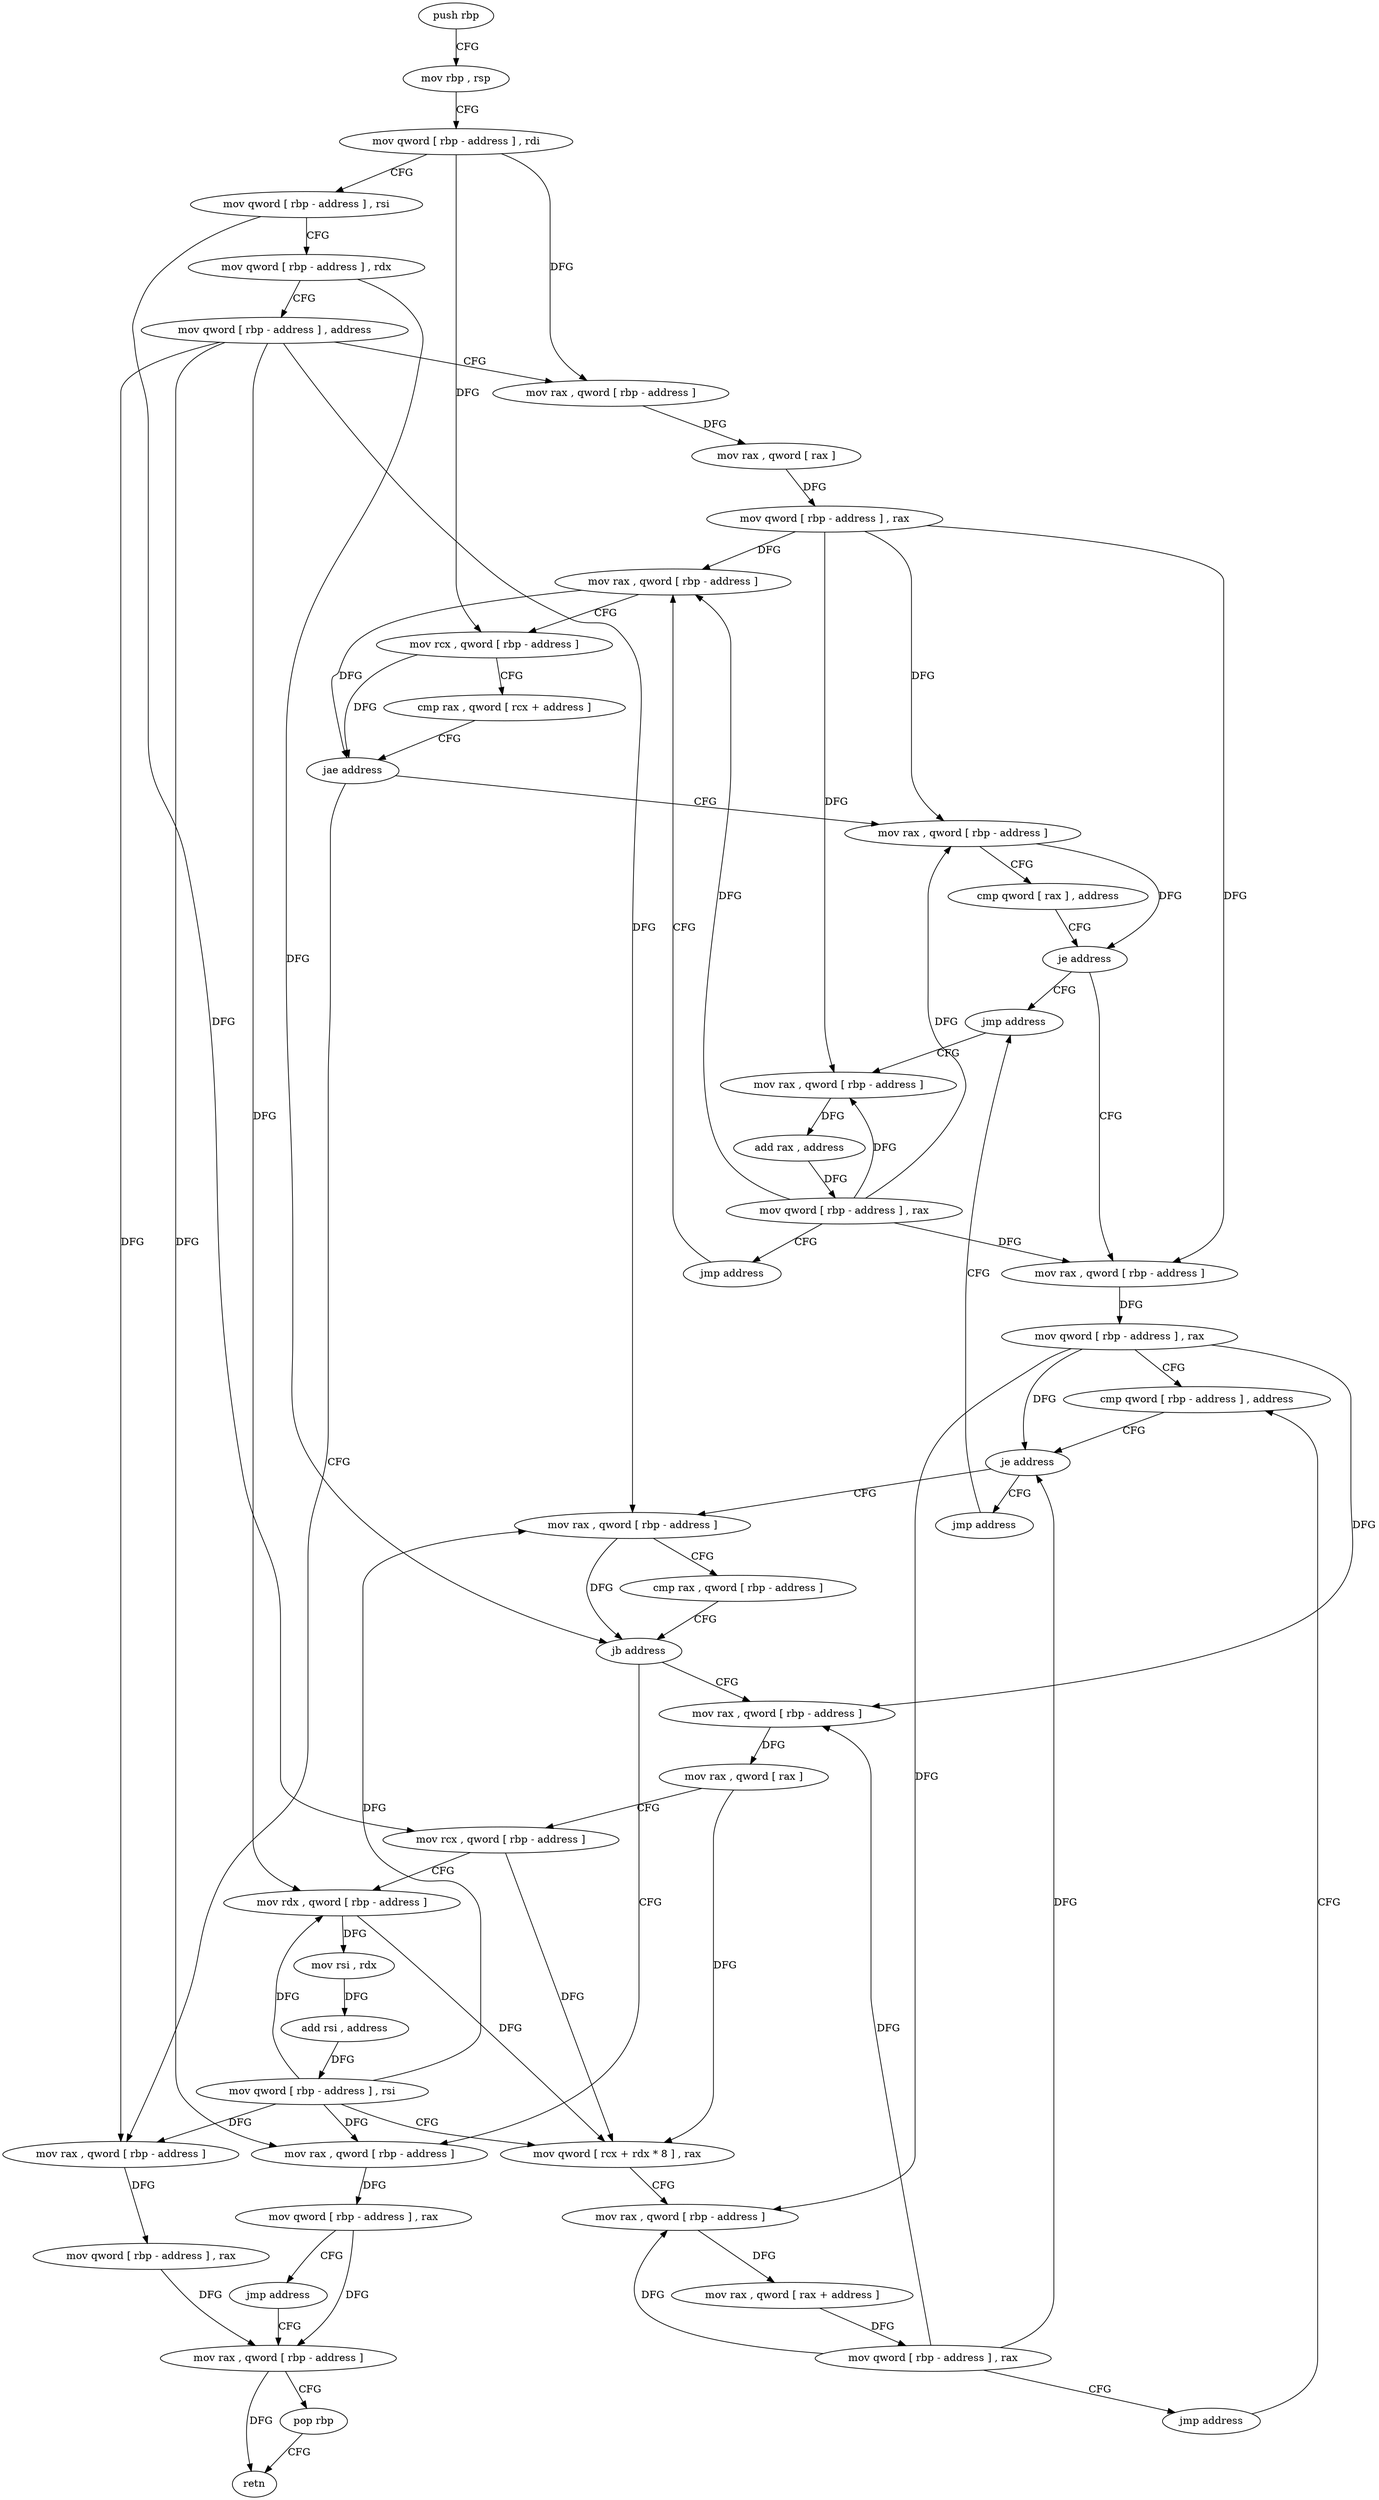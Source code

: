 digraph "func" {
"4232960" [label = "push rbp" ]
"4232961" [label = "mov rbp , rsp" ]
"4232964" [label = "mov qword [ rbp - address ] , rdi" ]
"4232968" [label = "mov qword [ rbp - address ] , rsi" ]
"4232972" [label = "mov qword [ rbp - address ] , rdx" ]
"4232976" [label = "mov qword [ rbp - address ] , address" ]
"4232984" [label = "mov rax , qword [ rbp - address ]" ]
"4232988" [label = "mov rax , qword [ rax ]" ]
"4232991" [label = "mov qword [ rbp - address ] , rax" ]
"4232995" [label = "mov rax , qword [ rbp - address ]" ]
"4233152" [label = "mov rax , qword [ rbp - address ]" ]
"4233156" [label = "mov qword [ rbp - address ] , rax" ]
"4233160" [label = "mov rax , qword [ rbp - address ]" ]
"4233013" [label = "mov rax , qword [ rbp - address ]" ]
"4233017" [label = "cmp qword [ rax ] , address" ]
"4233021" [label = "je address" ]
"4233128" [label = "jmp address" ]
"4233027" [label = "mov rax , qword [ rbp - address ]" ]
"4233133" [label = "mov rax , qword [ rbp - address ]" ]
"4233031" [label = "mov qword [ rbp - address ] , rax" ]
"4233035" [label = "cmp qword [ rbp - address ] , address" ]
"4233137" [label = "add rax , address" ]
"4233143" [label = "mov qword [ rbp - address ] , rax" ]
"4233147" [label = "jmp address" ]
"4233123" [label = "jmp address" ]
"4233046" [label = "mov rax , qword [ rbp - address ]" ]
"4233050" [label = "cmp rax , qword [ rbp - address ]" ]
"4233054" [label = "jb address" ]
"4233073" [label = "mov rax , qword [ rbp - address ]" ]
"4233060" [label = "mov rax , qword [ rbp - address ]" ]
"4232999" [label = "mov rcx , qword [ rbp - address ]" ]
"4233003" [label = "cmp rax , qword [ rcx + address ]" ]
"4233007" [label = "jae address" ]
"4233077" [label = "mov rax , qword [ rax ]" ]
"4233080" [label = "mov rcx , qword [ rbp - address ]" ]
"4233084" [label = "mov rdx , qword [ rbp - address ]" ]
"4233088" [label = "mov rsi , rdx" ]
"4233091" [label = "add rsi , address" ]
"4233098" [label = "mov qword [ rbp - address ] , rsi" ]
"4233102" [label = "mov qword [ rcx + rdx * 8 ] , rax" ]
"4233106" [label = "mov rax , qword [ rbp - address ]" ]
"4233110" [label = "mov rax , qword [ rax + address ]" ]
"4233114" [label = "mov qword [ rbp - address ] , rax" ]
"4233118" [label = "jmp address" ]
"4233064" [label = "mov qword [ rbp - address ] , rax" ]
"4233068" [label = "jmp address" ]
"4233040" [label = "je address" ]
"4233164" [label = "pop rbp" ]
"4233165" [label = "retn" ]
"4232960" -> "4232961" [ label = "CFG" ]
"4232961" -> "4232964" [ label = "CFG" ]
"4232964" -> "4232968" [ label = "CFG" ]
"4232964" -> "4232984" [ label = "DFG" ]
"4232964" -> "4232999" [ label = "DFG" ]
"4232968" -> "4232972" [ label = "CFG" ]
"4232968" -> "4233080" [ label = "DFG" ]
"4232972" -> "4232976" [ label = "CFG" ]
"4232972" -> "4233054" [ label = "DFG" ]
"4232976" -> "4232984" [ label = "CFG" ]
"4232976" -> "4233152" [ label = "DFG" ]
"4232976" -> "4233046" [ label = "DFG" ]
"4232976" -> "4233084" [ label = "DFG" ]
"4232976" -> "4233060" [ label = "DFG" ]
"4232984" -> "4232988" [ label = "DFG" ]
"4232988" -> "4232991" [ label = "DFG" ]
"4232991" -> "4232995" [ label = "DFG" ]
"4232991" -> "4233013" [ label = "DFG" ]
"4232991" -> "4233027" [ label = "DFG" ]
"4232991" -> "4233133" [ label = "DFG" ]
"4232995" -> "4232999" [ label = "CFG" ]
"4232995" -> "4233007" [ label = "DFG" ]
"4233152" -> "4233156" [ label = "DFG" ]
"4233156" -> "4233160" [ label = "DFG" ]
"4233160" -> "4233164" [ label = "CFG" ]
"4233160" -> "4233165" [ label = "DFG" ]
"4233013" -> "4233017" [ label = "CFG" ]
"4233013" -> "4233021" [ label = "DFG" ]
"4233017" -> "4233021" [ label = "CFG" ]
"4233021" -> "4233128" [ label = "CFG" ]
"4233021" -> "4233027" [ label = "CFG" ]
"4233128" -> "4233133" [ label = "CFG" ]
"4233027" -> "4233031" [ label = "DFG" ]
"4233133" -> "4233137" [ label = "DFG" ]
"4233031" -> "4233035" [ label = "CFG" ]
"4233031" -> "4233040" [ label = "DFG" ]
"4233031" -> "4233073" [ label = "DFG" ]
"4233031" -> "4233106" [ label = "DFG" ]
"4233035" -> "4233040" [ label = "CFG" ]
"4233137" -> "4233143" [ label = "DFG" ]
"4233143" -> "4233147" [ label = "CFG" ]
"4233143" -> "4232995" [ label = "DFG" ]
"4233143" -> "4233013" [ label = "DFG" ]
"4233143" -> "4233027" [ label = "DFG" ]
"4233143" -> "4233133" [ label = "DFG" ]
"4233147" -> "4232995" [ label = "CFG" ]
"4233123" -> "4233128" [ label = "CFG" ]
"4233046" -> "4233050" [ label = "CFG" ]
"4233046" -> "4233054" [ label = "DFG" ]
"4233050" -> "4233054" [ label = "CFG" ]
"4233054" -> "4233073" [ label = "CFG" ]
"4233054" -> "4233060" [ label = "CFG" ]
"4233073" -> "4233077" [ label = "DFG" ]
"4233060" -> "4233064" [ label = "DFG" ]
"4232999" -> "4233003" [ label = "CFG" ]
"4232999" -> "4233007" [ label = "DFG" ]
"4233003" -> "4233007" [ label = "CFG" ]
"4233007" -> "4233152" [ label = "CFG" ]
"4233007" -> "4233013" [ label = "CFG" ]
"4233077" -> "4233080" [ label = "CFG" ]
"4233077" -> "4233102" [ label = "DFG" ]
"4233080" -> "4233084" [ label = "CFG" ]
"4233080" -> "4233102" [ label = "DFG" ]
"4233084" -> "4233088" [ label = "DFG" ]
"4233084" -> "4233102" [ label = "DFG" ]
"4233088" -> "4233091" [ label = "DFG" ]
"4233091" -> "4233098" [ label = "DFG" ]
"4233098" -> "4233102" [ label = "CFG" ]
"4233098" -> "4233152" [ label = "DFG" ]
"4233098" -> "4233046" [ label = "DFG" ]
"4233098" -> "4233084" [ label = "DFG" ]
"4233098" -> "4233060" [ label = "DFG" ]
"4233102" -> "4233106" [ label = "CFG" ]
"4233106" -> "4233110" [ label = "DFG" ]
"4233110" -> "4233114" [ label = "DFG" ]
"4233114" -> "4233118" [ label = "CFG" ]
"4233114" -> "4233040" [ label = "DFG" ]
"4233114" -> "4233073" [ label = "DFG" ]
"4233114" -> "4233106" [ label = "DFG" ]
"4233118" -> "4233035" [ label = "CFG" ]
"4233064" -> "4233068" [ label = "CFG" ]
"4233064" -> "4233160" [ label = "DFG" ]
"4233068" -> "4233160" [ label = "CFG" ]
"4233040" -> "4233123" [ label = "CFG" ]
"4233040" -> "4233046" [ label = "CFG" ]
"4233164" -> "4233165" [ label = "CFG" ]
}
